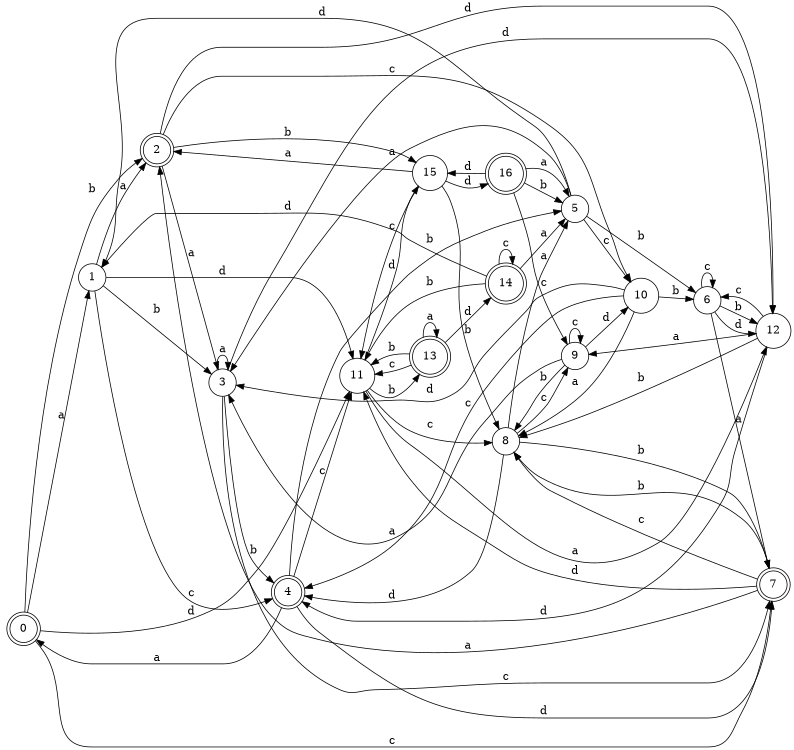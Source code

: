 digraph n14_6 {
__start0 [label="" shape="none"];

rankdir=LR;
size="8,5";

s0 [style="rounded,filled", color="black", fillcolor="white" shape="doublecircle", label="0"];
s1 [style="filled", color="black", fillcolor="white" shape="circle", label="1"];
s2 [style="rounded,filled", color="black", fillcolor="white" shape="doublecircle", label="2"];
s3 [style="filled", color="black", fillcolor="white" shape="circle", label="3"];
s4 [style="rounded,filled", color="black", fillcolor="white" shape="doublecircle", label="4"];
s5 [style="filled", color="black", fillcolor="white" shape="circle", label="5"];
s6 [style="filled", color="black", fillcolor="white" shape="circle", label="6"];
s7 [style="rounded,filled", color="black", fillcolor="white" shape="doublecircle", label="7"];
s8 [style="filled", color="black", fillcolor="white" shape="circle", label="8"];
s9 [style="filled", color="black", fillcolor="white" shape="circle", label="9"];
s10 [style="filled", color="black", fillcolor="white" shape="circle", label="10"];
s11 [style="filled", color="black", fillcolor="white" shape="circle", label="11"];
s12 [style="filled", color="black", fillcolor="white" shape="circle", label="12"];
s13 [style="rounded,filled", color="black", fillcolor="white" shape="doublecircle", label="13"];
s14 [style="rounded,filled", color="black", fillcolor="white" shape="doublecircle", label="14"];
s15 [style="filled", color="black", fillcolor="white" shape="circle", label="15"];
s16 [style="rounded,filled", color="black", fillcolor="white" shape="doublecircle", label="16"];
s0 -> s1 [label="a"];
s0 -> s2 [label="b"];
s0 -> s7 [label="c"];
s0 -> s11 [label="d"];
s1 -> s2 [label="a"];
s1 -> s3 [label="b"];
s1 -> s4 [label="c"];
s1 -> s11 [label="d"];
s2 -> s3 [label="a"];
s2 -> s15 [label="b"];
s2 -> s10 [label="c"];
s2 -> s12 [label="d"];
s3 -> s3 [label="a"];
s3 -> s4 [label="b"];
s3 -> s7 [label="c"];
s3 -> s12 [label="d"];
s4 -> s0 [label="a"];
s4 -> s5 [label="b"];
s4 -> s11 [label="c"];
s4 -> s7 [label="d"];
s5 -> s3 [label="a"];
s5 -> s6 [label="b"];
s5 -> s10 [label="c"];
s5 -> s1 [label="d"];
s6 -> s7 [label="a"];
s6 -> s12 [label="b"];
s6 -> s6 [label="c"];
s6 -> s12 [label="d"];
s7 -> s2 [label="a"];
s7 -> s8 [label="b"];
s7 -> s8 [label="c"];
s7 -> s11 [label="d"];
s8 -> s5 [label="a"];
s8 -> s7 [label="b"];
s8 -> s9 [label="c"];
s8 -> s4 [label="d"];
s9 -> s3 [label="a"];
s9 -> s8 [label="b"];
s9 -> s9 [label="c"];
s9 -> s10 [label="d"];
s10 -> s8 [label="a"];
s10 -> s6 [label="b"];
s10 -> s4 [label="c"];
s10 -> s3 [label="d"];
s11 -> s12 [label="a"];
s11 -> s13 [label="b"];
s11 -> s8 [label="c"];
s11 -> s15 [label="d"];
s12 -> s9 [label="a"];
s12 -> s8 [label="b"];
s12 -> s6 [label="c"];
s12 -> s4 [label="d"];
s13 -> s13 [label="a"];
s13 -> s11 [label="b"];
s13 -> s11 [label="c"];
s13 -> s14 [label="d"];
s14 -> s5 [label="a"];
s14 -> s11 [label="b"];
s14 -> s14 [label="c"];
s14 -> s1 [label="d"];
s15 -> s2 [label="a"];
s15 -> s8 [label="b"];
s15 -> s11 [label="c"];
s15 -> s16 [label="d"];
s16 -> s5 [label="a"];
s16 -> s5 [label="b"];
s16 -> s9 [label="c"];
s16 -> s15 [label="d"];

}